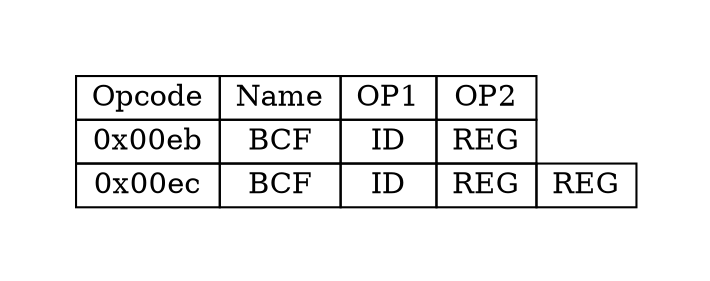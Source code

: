 digraph{
graph [pad="0.5", nodesep="0.5", ranksep="2" ]
node[shape=plain]
Foo [label=<
<table border="0" cellborder="1" cellspacing="0">
<tr><td> Opcode </td> <td> Name </td> <td> OP1 </td><td> OP2 </td> </tr>
<tr><td> 0x00eb </td><td> BCF </td><td> ID </td><td> REG </td> </tr>
<tr><td> 0x00ec </td><td> BCF </td><td> ID </td><td> REG </td><td> REG </td> </tr>
</table>>];
}
